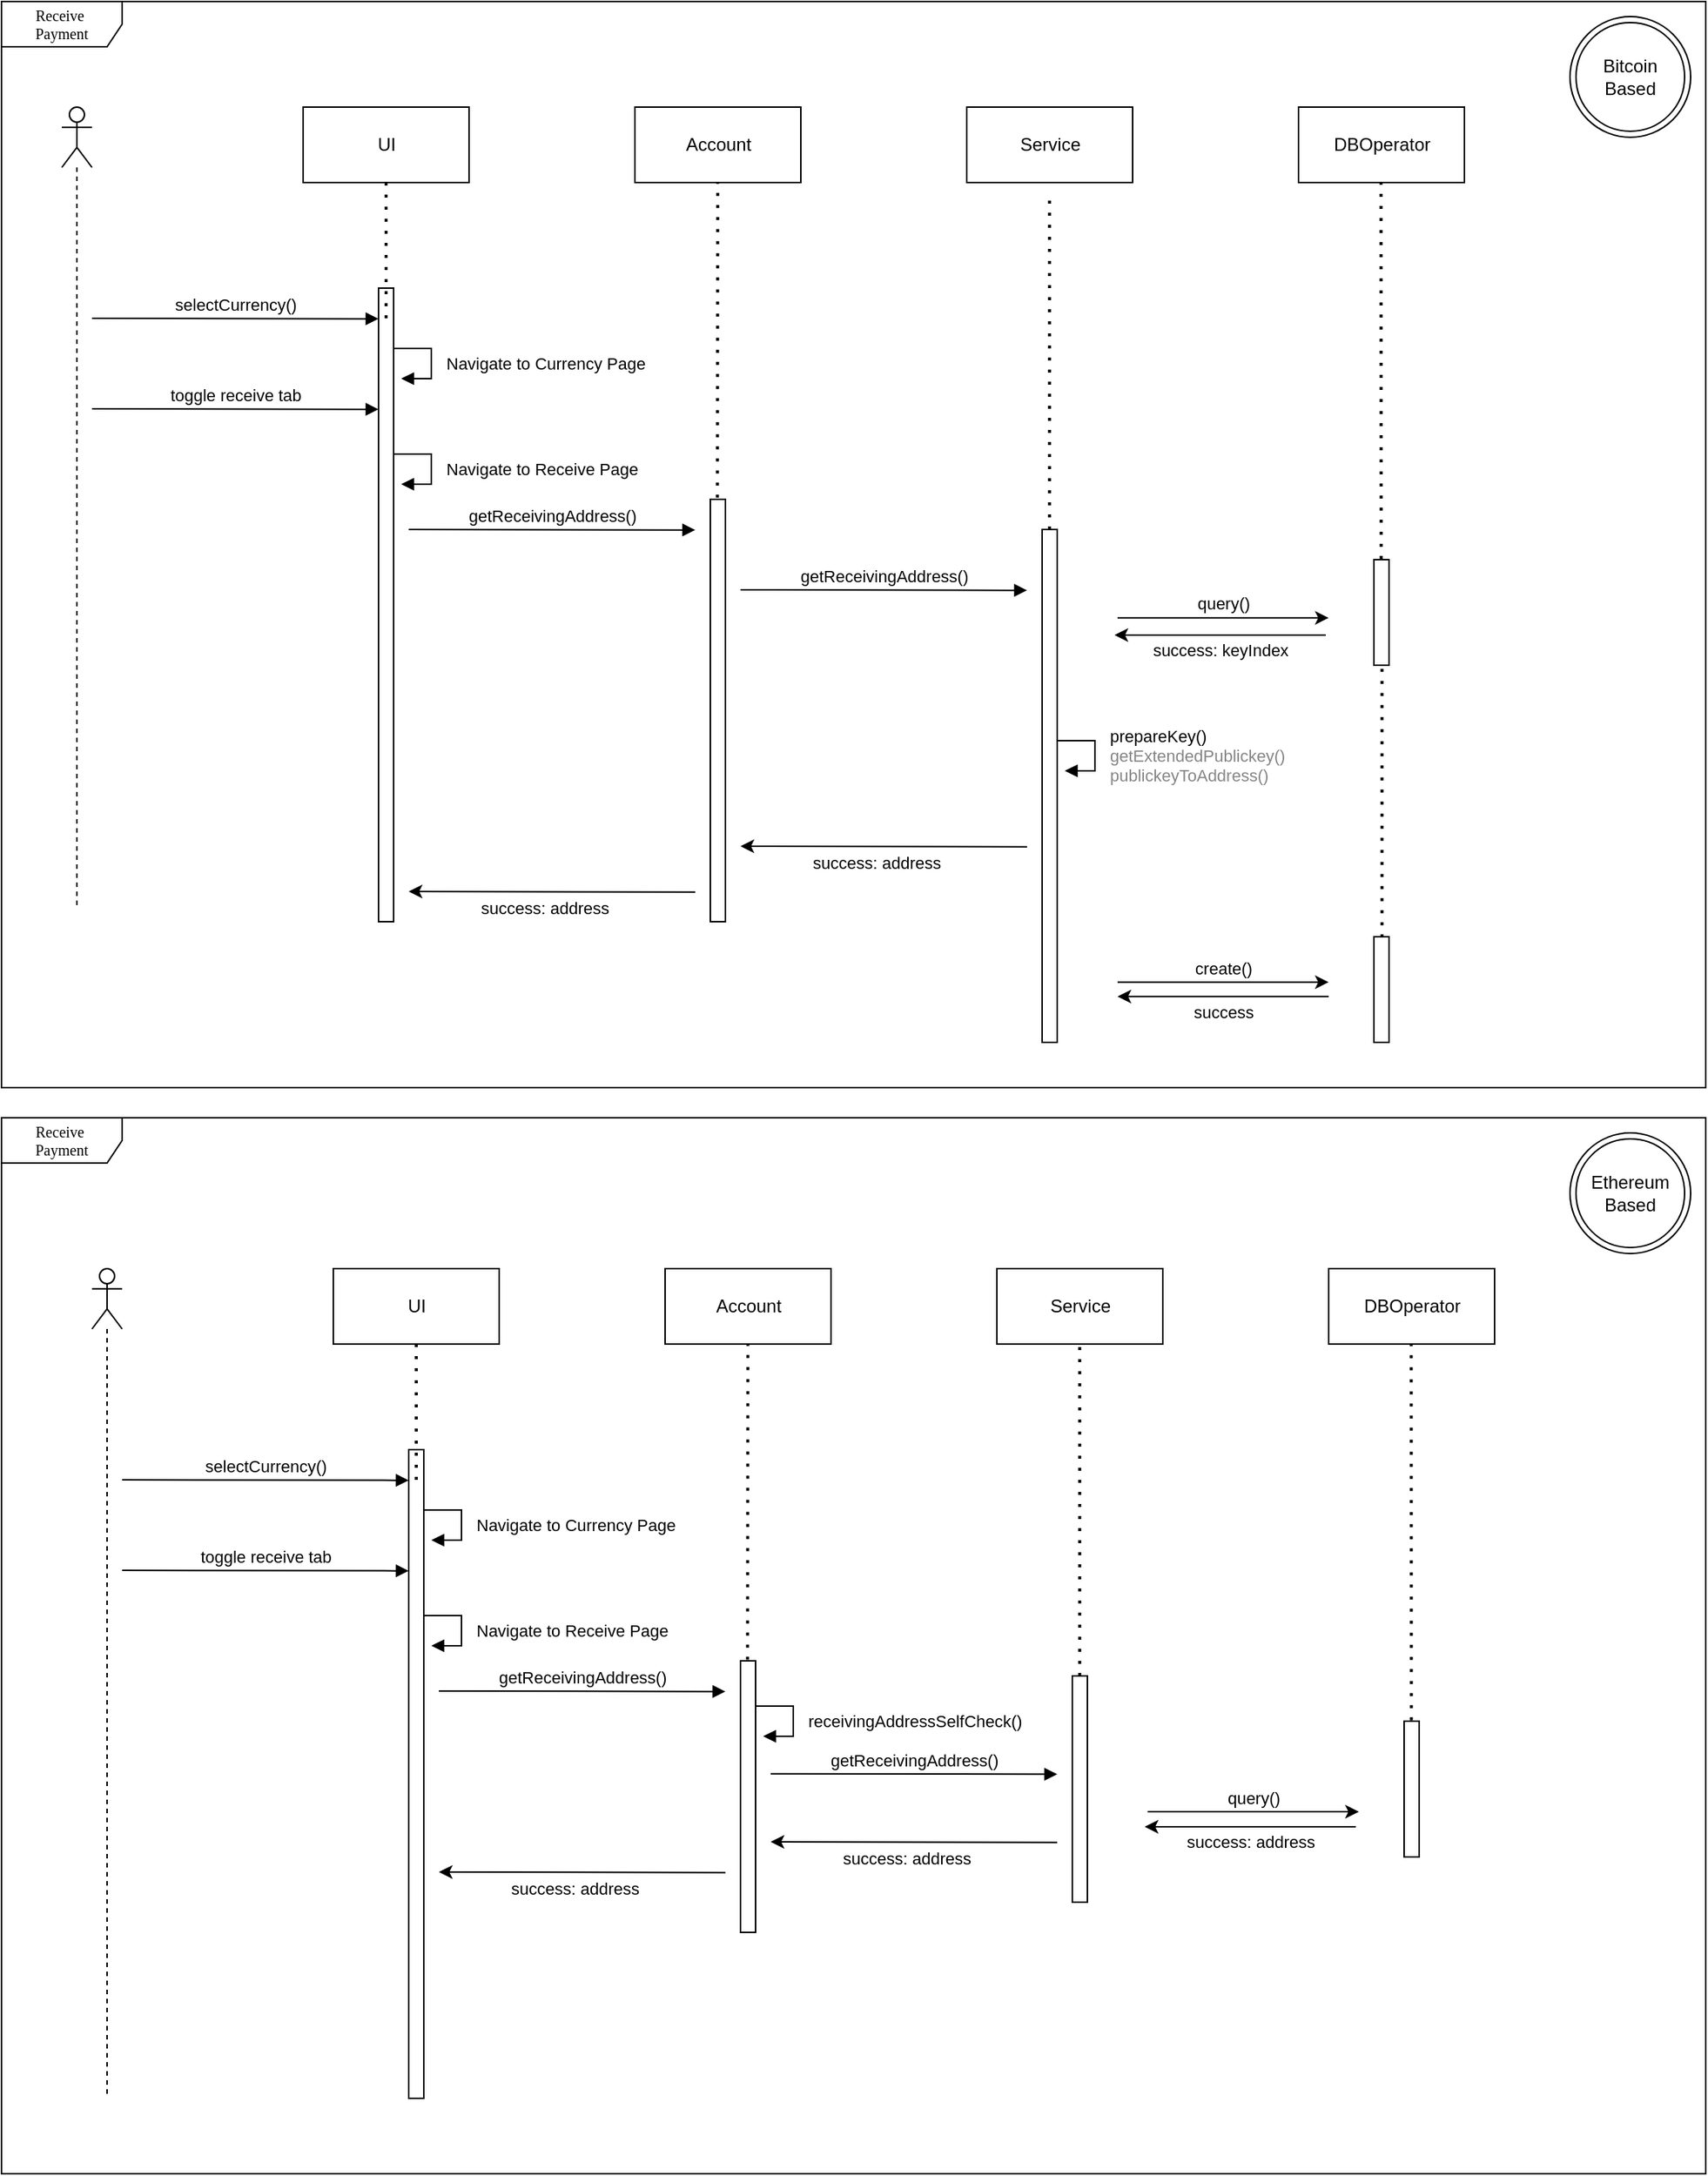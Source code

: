 <mxfile version="14.1.9" type="github">
  <diagram id="cPxYgS17Zt6fdHkQlubP" name="Page-1">
    <mxGraphModel dx="3565" dy="1123" grid="1" gridSize="10" guides="1" tooltips="1" connect="1" arrows="1" fold="1" page="1" pageScale="1" pageWidth="850" pageHeight="1100" math="0" shadow="0">
      <root>
        <mxCell id="0" />
        <mxCell id="1" parent="0" />
        <mxCell id="MqPdzGO6MxqmCyFQcjlz-1" value="" style="group" vertex="1" connectable="0" parent="1">
          <mxGeometry x="220" y="1920" width="1130" height="700" as="geometry" />
        </mxCell>
        <mxCell id="MqPdzGO6MxqmCyFQcjlz-2" value="Receive&amp;nbsp;&lt;br&gt;Payment" style="shape=umlFrame;whiteSpace=wrap;html=1;rounded=0;shadow=0;comic=0;labelBackgroundColor=none;strokeWidth=1;fontFamily=Verdana;fontSize=10;align=center;width=80;height=30;" vertex="1" parent="MqPdzGO6MxqmCyFQcjlz-1">
          <mxGeometry width="1130" height="700" as="geometry" />
        </mxCell>
        <mxCell id="MqPdzGO6MxqmCyFQcjlz-3" value="UI" style="html=1;" vertex="1" parent="MqPdzGO6MxqmCyFQcjlz-1">
          <mxGeometry x="220" y="100" width="110" height="50" as="geometry" />
        </mxCell>
        <mxCell id="MqPdzGO6MxqmCyFQcjlz-4" value="Account" style="html=1;" vertex="1" parent="MqPdzGO6MxqmCyFQcjlz-1">
          <mxGeometry x="440" y="100" width="110" height="50" as="geometry" />
        </mxCell>
        <mxCell id="MqPdzGO6MxqmCyFQcjlz-5" value="DBOperator" style="html=1;" vertex="1" parent="MqPdzGO6MxqmCyFQcjlz-1">
          <mxGeometry x="880" y="100" width="110" height="50" as="geometry" />
        </mxCell>
        <mxCell id="MqPdzGO6MxqmCyFQcjlz-6" value="" style="html=1;points=[];perimeter=orthogonalPerimeter;" vertex="1" parent="MqPdzGO6MxqmCyFQcjlz-1">
          <mxGeometry x="270" y="220" width="10" height="430" as="geometry" />
        </mxCell>
        <mxCell id="MqPdzGO6MxqmCyFQcjlz-7" value="" style="shape=umlLifeline;participant=umlActor;perimeter=lifelinePerimeter;whiteSpace=wrap;html=1;container=1;collapsible=0;recursiveResize=0;verticalAlign=top;spacingTop=36;outlineConnect=0;" vertex="1" parent="MqPdzGO6MxqmCyFQcjlz-1">
          <mxGeometry x="60" y="100" width="20" height="550" as="geometry" />
        </mxCell>
        <mxCell id="MqPdzGO6MxqmCyFQcjlz-8" value="selectCurrency()" style="html=1;verticalAlign=bottom;endArrow=block;" edge="1" parent="MqPdzGO6MxqmCyFQcjlz-1">
          <mxGeometry x="-50" y="-30" width="80" as="geometry">
            <mxPoint x="80" y="240" as="sourcePoint" />
            <mxPoint x="270" y="240.34" as="targetPoint" />
          </mxGeometry>
        </mxCell>
        <mxCell id="MqPdzGO6MxqmCyFQcjlz-9" value="" style="endArrow=none;dashed=1;html=1;dashPattern=1 3;strokeWidth=2;entryX=0.5;entryY=1;entryDx=0;entryDy=0;" edge="1" parent="MqPdzGO6MxqmCyFQcjlz-1" target="MqPdzGO6MxqmCyFQcjlz-3">
          <mxGeometry x="-50" y="-30" width="50" height="50" as="geometry">
            <mxPoint x="275" y="240" as="sourcePoint" />
            <mxPoint x="590" y="190" as="targetPoint" />
          </mxGeometry>
        </mxCell>
        <mxCell id="MqPdzGO6MxqmCyFQcjlz-10" value="" style="endArrow=none;dashed=1;html=1;dashPattern=1 3;strokeWidth=2;entryX=0.5;entryY=1;entryDx=0;entryDy=0;exitX=0.467;exitY=-0.004;exitDx=0;exitDy=0;exitPerimeter=0;" edge="1" parent="MqPdzGO6MxqmCyFQcjlz-1" source="MqPdzGO6MxqmCyFQcjlz-21">
          <mxGeometry x="-50" y="-30" width="50" height="50" as="geometry">
            <mxPoint x="494.88" y="240" as="sourcePoint" />
            <mxPoint x="494.88" y="150" as="targetPoint" />
          </mxGeometry>
        </mxCell>
        <mxCell id="MqPdzGO6MxqmCyFQcjlz-11" value="" style="endArrow=none;dashed=1;html=1;dashPattern=1 3;strokeWidth=2;entryX=0.5;entryY=1;entryDx=0;entryDy=0;exitX=0.48;exitY=-0.007;exitDx=0;exitDy=0;exitPerimeter=0;" edge="1" parent="MqPdzGO6MxqmCyFQcjlz-1" source="MqPdzGO6MxqmCyFQcjlz-20">
          <mxGeometry x="-50" y="-30" width="50" height="50" as="geometry">
            <mxPoint x="934.71" y="700" as="sourcePoint" />
            <mxPoint x="934.71" y="150" as="targetPoint" />
          </mxGeometry>
        </mxCell>
        <mxCell id="MqPdzGO6MxqmCyFQcjlz-12" value="" style="group" vertex="1" connectable="0" parent="MqPdzGO6MxqmCyFQcjlz-1">
          <mxGeometry x="660" y="100" width="110" height="420" as="geometry" />
        </mxCell>
        <mxCell id="MqPdzGO6MxqmCyFQcjlz-13" value="Service" style="html=1;" vertex="1" parent="MqPdzGO6MxqmCyFQcjlz-12">
          <mxGeometry width="110" height="50" as="geometry" />
        </mxCell>
        <mxCell id="MqPdzGO6MxqmCyFQcjlz-14" value="" style="endArrow=none;dashed=1;html=1;dashPattern=1 3;strokeWidth=2;entryX=0.5;entryY=1;entryDx=0;entryDy=0;" edge="1" parent="MqPdzGO6MxqmCyFQcjlz-12" source="MqPdzGO6MxqmCyFQcjlz-15">
          <mxGeometry width="50" height="50" relative="1" as="geometry">
            <mxPoint x="54.88" y="550" as="sourcePoint" />
            <mxPoint x="54.88" y="50" as="targetPoint" />
          </mxGeometry>
        </mxCell>
        <mxCell id="MqPdzGO6MxqmCyFQcjlz-15" value="" style="html=1;points=[];perimeter=orthogonalPerimeter;" vertex="1" parent="MqPdzGO6MxqmCyFQcjlz-12">
          <mxGeometry x="50" y="270" width="10" height="150" as="geometry" />
        </mxCell>
        <mxCell id="MqPdzGO6MxqmCyFQcjlz-16" value="getReceivingAddress()" style="html=1;verticalAlign=bottom;endArrow=block;" edge="1" parent="MqPdzGO6MxqmCyFQcjlz-1">
          <mxGeometry x="-50" y="50" width="80" as="geometry">
            <mxPoint x="290" y="380" as="sourcePoint" />
            <mxPoint x="480" y="380.34" as="targetPoint" />
          </mxGeometry>
        </mxCell>
        <mxCell id="MqPdzGO6MxqmCyFQcjlz-17" value="&lt;span style=&quot;font-family: &amp;#34;helvetica&amp;#34; ; text-align: center&quot;&gt;Navigate to Currency Page&lt;/span&gt;" style="edgeStyle=orthogonalEdgeStyle;html=1;align=left;spacingLeft=2;endArrow=block;rounded=0;entryX=1;entryY=0;" edge="1" parent="MqPdzGO6MxqmCyFQcjlz-1">
          <mxGeometry x="-1790" y="-100" as="geometry">
            <mxPoint x="280" y="260" as="sourcePoint" />
            <Array as="points">
              <mxPoint x="305" y="260" />
            </Array>
            <mxPoint x="285" y="280" as="targetPoint" />
            <mxPoint x="28" as="offset" />
          </mxGeometry>
        </mxCell>
        <mxCell id="MqPdzGO6MxqmCyFQcjlz-18" value="toggle receive tab" style="html=1;verticalAlign=bottom;endArrow=block;" edge="1" parent="MqPdzGO6MxqmCyFQcjlz-1">
          <mxGeometry x="-50" y="30" width="80" as="geometry">
            <mxPoint x="80" y="300" as="sourcePoint" />
            <mxPoint x="270" y="300.34" as="targetPoint" />
          </mxGeometry>
        </mxCell>
        <mxCell id="MqPdzGO6MxqmCyFQcjlz-19" value="&lt;span style=&quot;font-family: &amp;#34;helvetica&amp;#34; ; text-align: center&quot;&gt;Navigate to Receive Page&lt;/span&gt;" style="edgeStyle=orthogonalEdgeStyle;html=1;align=left;spacingLeft=2;endArrow=block;rounded=0;entryX=1;entryY=0;" edge="1" parent="MqPdzGO6MxqmCyFQcjlz-1">
          <mxGeometry x="-1790" y="-30" as="geometry">
            <mxPoint x="280" y="330" as="sourcePoint" />
            <Array as="points">
              <mxPoint x="305" y="330.01" />
              <mxPoint x="305" y="350.01" />
            </Array>
            <mxPoint x="285" y="350" as="targetPoint" />
            <mxPoint x="28" as="offset" />
          </mxGeometry>
        </mxCell>
        <mxCell id="MqPdzGO6MxqmCyFQcjlz-20" value="" style="html=1;points=[];perimeter=orthogonalPerimeter;" vertex="1" parent="MqPdzGO6MxqmCyFQcjlz-1">
          <mxGeometry x="930" y="400" width="10" height="90" as="geometry" />
        </mxCell>
        <mxCell id="MqPdzGO6MxqmCyFQcjlz-21" value="" style="html=1;points=[];perimeter=orthogonalPerimeter;" vertex="1" parent="MqPdzGO6MxqmCyFQcjlz-1">
          <mxGeometry x="490" y="360" width="10" height="180" as="geometry" />
        </mxCell>
        <mxCell id="MqPdzGO6MxqmCyFQcjlz-22" value="getReceivingAddress()" style="html=1;verticalAlign=bottom;endArrow=block;" edge="1" parent="MqPdzGO6MxqmCyFQcjlz-1">
          <mxGeometry x="170" y="104.83" width="80" as="geometry">
            <mxPoint x="510" y="434.83" as="sourcePoint" />
            <mxPoint x="700" y="435.17" as="targetPoint" />
          </mxGeometry>
        </mxCell>
        <mxCell id="MqPdzGO6MxqmCyFQcjlz-23" value="" style="endArrow=classic;html=1;" edge="1" parent="MqPdzGO6MxqmCyFQcjlz-1">
          <mxGeometry x="-10" y="21.43" as="geometry">
            <mxPoint x="760" y="460.0" as="sourcePoint" />
            <mxPoint x="900" y="460.0" as="targetPoint" />
          </mxGeometry>
        </mxCell>
        <mxCell id="MqPdzGO6MxqmCyFQcjlz-24" value="query()" style="edgeLabel;resizable=0;html=1;align=center;verticalAlign=middle;" connectable="0" vertex="1" parent="MqPdzGO6MxqmCyFQcjlz-23">
          <mxGeometry relative="1" as="geometry">
            <mxPoint y="-9.66" as="offset" />
          </mxGeometry>
        </mxCell>
        <mxCell id="MqPdzGO6MxqmCyFQcjlz-25" value="" style="endArrow=none;html=1;startArrow=classic;startFill=1;endFill=0;" edge="1" parent="MqPdzGO6MxqmCyFQcjlz-1">
          <mxGeometry x="-10" y="20" as="geometry">
            <mxPoint x="758" y="470" as="sourcePoint" />
            <mxPoint x="898" y="470" as="targetPoint" />
          </mxGeometry>
        </mxCell>
        <mxCell id="MqPdzGO6MxqmCyFQcjlz-26" value="success: address" style="edgeLabel;resizable=0;html=1;align=center;verticalAlign=middle;" connectable="0" vertex="1" parent="MqPdzGO6MxqmCyFQcjlz-25">
          <mxGeometry relative="1" as="geometry">
            <mxPoint y="10" as="offset" />
          </mxGeometry>
        </mxCell>
        <mxCell id="MqPdzGO6MxqmCyFQcjlz-27" value="success: address" style="html=1;verticalAlign=bottom;endArrow=none;startArrow=classic;startFill=1;endFill=0;" edge="1" parent="MqPdzGO6MxqmCyFQcjlz-1">
          <mxGeometry x="-120" y="-1140" width="80" as="geometry">
            <mxPoint x="510" y="480" as="sourcePoint" />
            <mxPoint x="700" y="480.34" as="targetPoint" />
            <mxPoint x="-5" y="20" as="offset" />
          </mxGeometry>
        </mxCell>
        <mxCell id="MqPdzGO6MxqmCyFQcjlz-28" value="success: address" style="html=1;verticalAlign=bottom;endArrow=none;startArrow=classic;startFill=1;endFill=0;" edge="1" parent="MqPdzGO6MxqmCyFQcjlz-1">
          <mxGeometry x="-340" y="-1120" width="80" as="geometry">
            <mxPoint x="290" y="500" as="sourcePoint" />
            <mxPoint x="480" y="500.34" as="targetPoint" />
            <mxPoint x="-5" y="20" as="offset" />
          </mxGeometry>
        </mxCell>
        <mxCell id="MqPdzGO6MxqmCyFQcjlz-29" value="Ethereum Based" style="ellipse;shape=doubleEllipse;whiteSpace=wrap;html=1;aspect=fixed;" vertex="1" parent="MqPdzGO6MxqmCyFQcjlz-1">
          <mxGeometry x="1040" y="10" width="80" height="80" as="geometry" />
        </mxCell>
        <mxCell id="MqPdzGO6MxqmCyFQcjlz-30" value="&lt;span style=&quot;font-family: &amp;#34;helvetica&amp;#34; ; text-align: center&quot;&gt;receivingAddressSelfCheck()&lt;/span&gt;" style="edgeStyle=orthogonalEdgeStyle;html=1;align=left;spacingLeft=2;endArrow=block;rounded=0;entryX=1;entryY=0;" edge="1" parent="MqPdzGO6MxqmCyFQcjlz-1">
          <mxGeometry x="-1790" y="-1890" as="geometry">
            <mxPoint x="500" y="390" as="sourcePoint" />
            <Array as="points">
              <mxPoint x="525" y="390.01" />
              <mxPoint x="525" y="410.01" />
            </Array>
            <mxPoint x="505" y="410" as="targetPoint" />
            <mxPoint x="28" as="offset" />
          </mxGeometry>
        </mxCell>
        <mxCell id="MqPdzGO6MxqmCyFQcjlz-31" value="" style="group" vertex="1" connectable="0" parent="1">
          <mxGeometry x="220" y="1180" width="1130" height="720" as="geometry" />
        </mxCell>
        <mxCell id="MqPdzGO6MxqmCyFQcjlz-32" value="Receive&amp;nbsp;&lt;br&gt;Payment" style="shape=umlFrame;whiteSpace=wrap;html=1;rounded=0;shadow=0;comic=0;labelBackgroundColor=none;strokeWidth=1;fontFamily=Verdana;fontSize=10;align=center;width=80;height=30;" vertex="1" parent="MqPdzGO6MxqmCyFQcjlz-31">
          <mxGeometry width="1130" height="720" as="geometry" />
        </mxCell>
        <mxCell id="MqPdzGO6MxqmCyFQcjlz-33" value="UI" style="html=1;" vertex="1" parent="MqPdzGO6MxqmCyFQcjlz-31">
          <mxGeometry x="200" y="70" width="110" height="50" as="geometry" />
        </mxCell>
        <mxCell id="MqPdzGO6MxqmCyFQcjlz-34" value="Account" style="html=1;" vertex="1" parent="MqPdzGO6MxqmCyFQcjlz-31">
          <mxGeometry x="420" y="70" width="110" height="50" as="geometry" />
        </mxCell>
        <mxCell id="MqPdzGO6MxqmCyFQcjlz-35" value="DBOperator" style="html=1;" vertex="1" parent="MqPdzGO6MxqmCyFQcjlz-31">
          <mxGeometry x="860" y="70" width="110" height="50" as="geometry" />
        </mxCell>
        <mxCell id="MqPdzGO6MxqmCyFQcjlz-36" value="" style="html=1;points=[];perimeter=orthogonalPerimeter;" vertex="1" parent="MqPdzGO6MxqmCyFQcjlz-31">
          <mxGeometry x="250" y="190" width="10" height="420" as="geometry" />
        </mxCell>
        <mxCell id="MqPdzGO6MxqmCyFQcjlz-37" value="" style="shape=umlLifeline;participant=umlActor;perimeter=lifelinePerimeter;whiteSpace=wrap;html=1;container=1;collapsible=0;recursiveResize=0;verticalAlign=top;spacingTop=36;outlineConnect=0;" vertex="1" parent="MqPdzGO6MxqmCyFQcjlz-31">
          <mxGeometry x="40" y="70" width="20" height="530" as="geometry" />
        </mxCell>
        <mxCell id="MqPdzGO6MxqmCyFQcjlz-38" value="selectCurrency()" style="html=1;verticalAlign=bottom;endArrow=block;" edge="1" parent="MqPdzGO6MxqmCyFQcjlz-31">
          <mxGeometry x="-70" y="-60" width="80" as="geometry">
            <mxPoint x="60" y="210" as="sourcePoint" />
            <mxPoint x="250" y="210.34" as="targetPoint" />
          </mxGeometry>
        </mxCell>
        <mxCell id="MqPdzGO6MxqmCyFQcjlz-39" value="" style="endArrow=none;dashed=1;html=1;dashPattern=1 3;strokeWidth=2;entryX=0.5;entryY=1;entryDx=0;entryDy=0;" edge="1" parent="MqPdzGO6MxqmCyFQcjlz-31" target="MqPdzGO6MxqmCyFQcjlz-33">
          <mxGeometry x="-70" y="-60" width="50" height="50" as="geometry">
            <mxPoint x="255" y="210" as="sourcePoint" />
            <mxPoint x="570" y="160" as="targetPoint" />
          </mxGeometry>
        </mxCell>
        <mxCell id="MqPdzGO6MxqmCyFQcjlz-40" value="" style="endArrow=none;dashed=1;html=1;dashPattern=1 3;strokeWidth=2;entryX=0.5;entryY=1;entryDx=0;entryDy=0;exitX=0.467;exitY=-0.004;exitDx=0;exitDy=0;exitPerimeter=0;" edge="1" parent="MqPdzGO6MxqmCyFQcjlz-31" source="MqPdzGO6MxqmCyFQcjlz-47">
          <mxGeometry x="-70" y="-60" width="50" height="50" as="geometry">
            <mxPoint x="474.88" y="210" as="sourcePoint" />
            <mxPoint x="474.88" y="120" as="targetPoint" />
          </mxGeometry>
        </mxCell>
        <mxCell id="MqPdzGO6MxqmCyFQcjlz-41" value="" style="endArrow=none;dashed=1;html=1;dashPattern=1 3;strokeWidth=2;entryX=0.5;entryY=1;entryDx=0;entryDy=0;exitX=0.48;exitY=-0.007;exitDx=0;exitDy=0;exitPerimeter=0;" edge="1" parent="MqPdzGO6MxqmCyFQcjlz-31" source="MqPdzGO6MxqmCyFQcjlz-46">
          <mxGeometry x="-70" y="-60" width="50" height="50" as="geometry">
            <mxPoint x="914.71" y="670" as="sourcePoint" />
            <mxPoint x="914.71" y="120" as="targetPoint" />
          </mxGeometry>
        </mxCell>
        <mxCell id="MqPdzGO6MxqmCyFQcjlz-42" value="getReceivingAddress()" style="html=1;verticalAlign=bottom;endArrow=block;" edge="1" parent="MqPdzGO6MxqmCyFQcjlz-31">
          <mxGeometry x="-70" y="20" width="80" as="geometry">
            <mxPoint x="270" y="350" as="sourcePoint" />
            <mxPoint x="460" y="350.34" as="targetPoint" />
          </mxGeometry>
        </mxCell>
        <mxCell id="MqPdzGO6MxqmCyFQcjlz-43" value="&lt;span style=&quot;font-family: &amp;#34;helvetica&amp;#34; ; text-align: center&quot;&gt;Navigate to Currency Page&lt;/span&gt;" style="edgeStyle=orthogonalEdgeStyle;html=1;align=left;spacingLeft=2;endArrow=block;rounded=0;entryX=1;entryY=0;" edge="1" parent="MqPdzGO6MxqmCyFQcjlz-31">
          <mxGeometry x="-1810" y="-130" as="geometry">
            <mxPoint x="260" y="230" as="sourcePoint" />
            <Array as="points">
              <mxPoint x="285" y="230" />
            </Array>
            <mxPoint x="265" y="250" as="targetPoint" />
            <mxPoint x="28" as="offset" />
          </mxGeometry>
        </mxCell>
        <mxCell id="MqPdzGO6MxqmCyFQcjlz-44" value="toggle receive tab" style="html=1;verticalAlign=bottom;endArrow=block;" edge="1" parent="MqPdzGO6MxqmCyFQcjlz-31">
          <mxGeometry x="-70" width="80" as="geometry">
            <mxPoint x="60" y="270" as="sourcePoint" />
            <mxPoint x="250" y="270.34" as="targetPoint" />
          </mxGeometry>
        </mxCell>
        <mxCell id="MqPdzGO6MxqmCyFQcjlz-45" value="&lt;span style=&quot;font-family: &amp;#34;helvetica&amp;#34; ; text-align: center&quot;&gt;Navigate to Receive Page&lt;/span&gt;" style="edgeStyle=orthogonalEdgeStyle;html=1;align=left;spacingLeft=2;endArrow=block;rounded=0;entryX=1;entryY=0;" edge="1" parent="MqPdzGO6MxqmCyFQcjlz-31">
          <mxGeometry x="-1810" y="-60" as="geometry">
            <mxPoint x="260" y="300" as="sourcePoint" />
            <Array as="points">
              <mxPoint x="285" y="300.01" />
              <mxPoint x="285" y="320.01" />
            </Array>
            <mxPoint x="265" y="320" as="targetPoint" />
            <mxPoint x="28" as="offset" />
          </mxGeometry>
        </mxCell>
        <mxCell id="MqPdzGO6MxqmCyFQcjlz-46" value="" style="html=1;points=[];perimeter=orthogonalPerimeter;" vertex="1" parent="MqPdzGO6MxqmCyFQcjlz-31">
          <mxGeometry x="910" y="370" width="10" height="70" as="geometry" />
        </mxCell>
        <mxCell id="MqPdzGO6MxqmCyFQcjlz-47" value="" style="html=1;points=[];perimeter=orthogonalPerimeter;" vertex="1" parent="MqPdzGO6MxqmCyFQcjlz-31">
          <mxGeometry x="470" y="330" width="10" height="280" as="geometry" />
        </mxCell>
        <mxCell id="MqPdzGO6MxqmCyFQcjlz-48" value="getReceivingAddress()" style="html=1;verticalAlign=bottom;endArrow=block;" edge="1" parent="MqPdzGO6MxqmCyFQcjlz-31">
          <mxGeometry x="150" y="60" width="80" as="geometry">
            <mxPoint x="490" y="390" as="sourcePoint" />
            <mxPoint x="680" y="390.34" as="targetPoint" />
          </mxGeometry>
        </mxCell>
        <mxCell id="MqPdzGO6MxqmCyFQcjlz-49" value="" style="endArrow=classic;html=1;" edge="1" parent="MqPdzGO6MxqmCyFQcjlz-31">
          <mxGeometry x="-30" y="-30" as="geometry">
            <mxPoint x="740" y="408.57" as="sourcePoint" />
            <mxPoint x="880" y="408.57" as="targetPoint" />
          </mxGeometry>
        </mxCell>
        <mxCell id="MqPdzGO6MxqmCyFQcjlz-50" value="query()" style="edgeLabel;resizable=0;html=1;align=center;verticalAlign=middle;" connectable="0" vertex="1" parent="MqPdzGO6MxqmCyFQcjlz-49">
          <mxGeometry relative="1" as="geometry">
            <mxPoint y="-9.66" as="offset" />
          </mxGeometry>
        </mxCell>
        <mxCell id="MqPdzGO6MxqmCyFQcjlz-51" value="" style="endArrow=none;html=1;startArrow=classic;startFill=1;endFill=0;" edge="1" parent="MqPdzGO6MxqmCyFQcjlz-31">
          <mxGeometry x="-30" y="-30" as="geometry">
            <mxPoint x="738" y="420" as="sourcePoint" />
            <mxPoint x="878" y="420" as="targetPoint" />
          </mxGeometry>
        </mxCell>
        <mxCell id="MqPdzGO6MxqmCyFQcjlz-52" value="success: keyIndex" style="edgeLabel;resizable=0;html=1;align=center;verticalAlign=middle;" connectable="0" vertex="1" parent="MqPdzGO6MxqmCyFQcjlz-51">
          <mxGeometry relative="1" as="geometry">
            <mxPoint y="10" as="offset" />
          </mxGeometry>
        </mxCell>
        <mxCell id="MqPdzGO6MxqmCyFQcjlz-53" value="success: address" style="html=1;verticalAlign=bottom;endArrow=none;startArrow=classic;startFill=1;endFill=0;" edge="1" parent="MqPdzGO6MxqmCyFQcjlz-31">
          <mxGeometry x="-140" y="-1060" width="80" as="geometry">
            <mxPoint x="490" y="560" as="sourcePoint" />
            <mxPoint x="680" y="560.34" as="targetPoint" />
            <mxPoint x="-5" y="20" as="offset" />
          </mxGeometry>
        </mxCell>
        <mxCell id="MqPdzGO6MxqmCyFQcjlz-54" value="success: address" style="html=1;verticalAlign=bottom;endArrow=none;startArrow=classic;startFill=1;endFill=0;" edge="1" parent="MqPdzGO6MxqmCyFQcjlz-31">
          <mxGeometry x="-360" y="-1030" width="80" as="geometry">
            <mxPoint x="270" y="590" as="sourcePoint" />
            <mxPoint x="460" y="590.34" as="targetPoint" />
            <mxPoint x="-5" y="20" as="offset" />
          </mxGeometry>
        </mxCell>
        <mxCell id="MqPdzGO6MxqmCyFQcjlz-55" value="Bitcoin Based" style="ellipse;shape=doubleEllipse;whiteSpace=wrap;html=1;aspect=fixed;" vertex="1" parent="MqPdzGO6MxqmCyFQcjlz-31">
          <mxGeometry x="1040" y="10" width="80" height="80" as="geometry" />
        </mxCell>
        <mxCell id="MqPdzGO6MxqmCyFQcjlz-56" value="Service" style="html=1;" vertex="1" parent="MqPdzGO6MxqmCyFQcjlz-31">
          <mxGeometry x="640" y="70" width="110" height="50" as="geometry" />
        </mxCell>
        <mxCell id="MqPdzGO6MxqmCyFQcjlz-57" value="" style="endArrow=none;dashed=1;html=1;dashPattern=1 3;strokeWidth=2;entryX=0.5;entryY=1;entryDx=0;entryDy=0;" edge="1" parent="MqPdzGO6MxqmCyFQcjlz-31" source="MqPdzGO6MxqmCyFQcjlz-58">
          <mxGeometry x="740" y="1220" width="50" height="50" as="geometry">
            <mxPoint x="694.88" y="630" as="sourcePoint" />
            <mxPoint x="694.88" y="130" as="targetPoint" />
          </mxGeometry>
        </mxCell>
        <mxCell id="MqPdzGO6MxqmCyFQcjlz-58" value="" style="html=1;points=[];perimeter=orthogonalPerimeter;" vertex="1" parent="MqPdzGO6MxqmCyFQcjlz-31">
          <mxGeometry x="690" y="350" width="10" height="340" as="geometry" />
        </mxCell>
        <mxCell id="MqPdzGO6MxqmCyFQcjlz-59" value="" style="endArrow=classic;html=1;" edge="1" parent="MqPdzGO6MxqmCyFQcjlz-31">
          <mxGeometry x="-30" y="211.51" as="geometry">
            <mxPoint x="740" y="650.08" as="sourcePoint" />
            <mxPoint x="880" y="650.08" as="targetPoint" />
            <Array as="points" />
          </mxGeometry>
        </mxCell>
        <mxCell id="MqPdzGO6MxqmCyFQcjlz-60" value="create()" style="edgeLabel;resizable=0;html=1;align=center;verticalAlign=middle;" connectable="0" vertex="1" parent="MqPdzGO6MxqmCyFQcjlz-59">
          <mxGeometry relative="1" as="geometry">
            <mxPoint y="-9.66" as="offset" />
          </mxGeometry>
        </mxCell>
        <mxCell id="MqPdzGO6MxqmCyFQcjlz-61" value="" style="html=1;points=[];perimeter=orthogonalPerimeter;" vertex="1" parent="MqPdzGO6MxqmCyFQcjlz-31">
          <mxGeometry x="910" y="620" width="10" height="70" as="geometry" />
        </mxCell>
        <mxCell id="MqPdzGO6MxqmCyFQcjlz-62" value="" style="endArrow=none;html=1;startArrow=classic;startFill=1;endFill=0;" edge="1" parent="MqPdzGO6MxqmCyFQcjlz-31">
          <mxGeometry x="-28" y="209.58" as="geometry">
            <mxPoint x="740" y="659.58" as="sourcePoint" />
            <mxPoint x="880" y="659.58" as="targetPoint" />
          </mxGeometry>
        </mxCell>
        <mxCell id="MqPdzGO6MxqmCyFQcjlz-63" value="success" style="edgeLabel;resizable=0;html=1;align=center;verticalAlign=middle;" connectable="0" vertex="1" parent="MqPdzGO6MxqmCyFQcjlz-62">
          <mxGeometry relative="1" as="geometry">
            <mxPoint y="10" as="offset" />
          </mxGeometry>
        </mxCell>
        <mxCell id="MqPdzGO6MxqmCyFQcjlz-64" value="" style="endArrow=none;dashed=1;html=1;dashPattern=1 3;strokeWidth=2;entryX=0.533;entryY=1.029;entryDx=0;entryDy=0;entryPerimeter=0;exitX=0.533;exitY=0.005;exitDx=0;exitDy=0;exitPerimeter=0;" edge="1" parent="MqPdzGO6MxqmCyFQcjlz-31" source="MqPdzGO6MxqmCyFQcjlz-61" target="MqPdzGO6MxqmCyFQcjlz-46">
          <mxGeometry x="59.7" y="-1190" width="50" height="50" as="geometry">
            <mxPoint x="1145" y="470" as="sourcePoint" />
            <mxPoint x="1145" y="130" as="targetPoint" />
          </mxGeometry>
        </mxCell>
        <mxCell id="MqPdzGO6MxqmCyFQcjlz-65" value="&lt;span style=&quot;font-family: &amp;#34;helvetica&amp;#34; ; text-align: center&quot;&gt;prepareKey()&lt;br&gt;&lt;font color=&quot;#858585&quot;&gt;getExtendedPublickey()&lt;/font&gt;&lt;br&gt;&lt;font color=&quot;#858585&quot;&gt;publickeyToAddress()&lt;/font&gt;&lt;br&gt;&lt;/span&gt;" style="edgeStyle=orthogonalEdgeStyle;html=1;align=left;spacingLeft=2;endArrow=block;rounded=0;entryX=1;entryY=0;" edge="1" parent="MqPdzGO6MxqmCyFQcjlz-31">
          <mxGeometry x="-1500" y="-1040" as="geometry">
            <mxPoint x="700" y="490" as="sourcePoint" />
            <Array as="points">
              <mxPoint x="725" y="490.01" />
              <mxPoint x="725" y="510.01" />
            </Array>
            <mxPoint x="705" y="510" as="targetPoint" />
            <mxPoint x="28" as="offset" />
          </mxGeometry>
        </mxCell>
      </root>
    </mxGraphModel>
  </diagram>
</mxfile>
